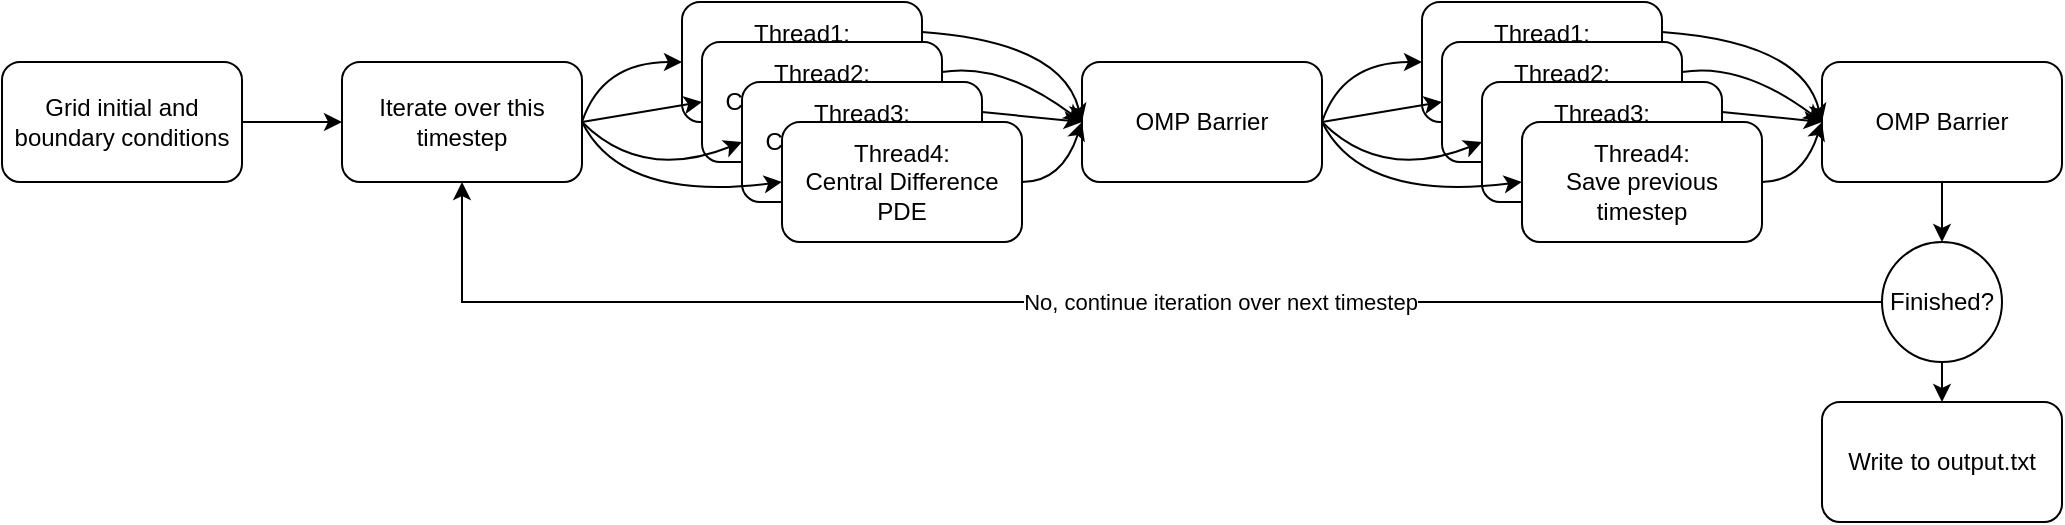 <mxfile version="17.1.2" type="device"><diagram name="Page-1" id="13e1069c-82ec-6db2-03f1-153e76fe0fe0"><mxGraphModel dx="1038" dy="578" grid="1" gridSize="10" guides="1" tooltips="1" connect="1" arrows="1" fold="1" page="1" pageScale="1" pageWidth="1100" pageHeight="850" background="none" math="0" shadow="0"><root><mxCell id="0"/><mxCell id="1" parent="0"/><mxCell id="uZxswb7CFwNlWMro-AC_-5" style="edgeStyle=orthogonalEdgeStyle;rounded=0;orthogonalLoop=1;jettySize=auto;html=1;exitX=1;exitY=0.5;exitDx=0;exitDy=0;entryX=0;entryY=0.5;entryDx=0;entryDy=0;" edge="1" parent="1" source="uZxswb7CFwNlWMro-AC_-3" target="uZxswb7CFwNlWMro-AC_-4"><mxGeometry relative="1" as="geometry"/></mxCell><mxCell id="uZxswb7CFwNlWMro-AC_-3" value="Grid initial and boundary conditions" style="rounded=1;whiteSpace=wrap;html=1;" vertex="1" parent="1"><mxGeometry x="60" y="250" width="120" height="60" as="geometry"/></mxCell><mxCell id="uZxswb7CFwNlWMro-AC_-4" value="Iterate over this timestep" style="rounded=1;whiteSpace=wrap;html=1;" vertex="1" parent="1"><mxGeometry x="230" y="250" width="120" height="60" as="geometry"/></mxCell><mxCell id="uZxswb7CFwNlWMro-AC_-6" value="Thread1:&lt;br&gt;Central Difference PDE" style="rounded=1;whiteSpace=wrap;html=1;" vertex="1" parent="1"><mxGeometry x="400" y="220" width="120" height="60" as="geometry"/></mxCell><mxCell id="uZxswb7CFwNlWMro-AC_-7" value="Thread2:&lt;br&gt;Central Difference PDE" style="rounded=1;whiteSpace=wrap;html=1;" vertex="1" parent="1"><mxGeometry x="410" y="240" width="120" height="60" as="geometry"/></mxCell><mxCell id="uZxswb7CFwNlWMro-AC_-8" value="Thread3:&lt;br&gt;Central Difference PDE" style="rounded=1;whiteSpace=wrap;html=1;" vertex="1" parent="1"><mxGeometry x="430" y="260" width="120" height="60" as="geometry"/></mxCell><mxCell id="uZxswb7CFwNlWMro-AC_-9" value="Thread4:&lt;br&gt;Central Difference PDE" style="rounded=1;whiteSpace=wrap;html=1;" vertex="1" parent="1"><mxGeometry x="450" y="280" width="120" height="60" as="geometry"/></mxCell><mxCell id="uZxswb7CFwNlWMro-AC_-10" value="Thread1:&lt;br&gt;Save previous timestep" style="rounded=1;whiteSpace=wrap;html=1;" vertex="1" parent="1"><mxGeometry x="770" y="220" width="120" height="60" as="geometry"/></mxCell><mxCell id="uZxswb7CFwNlWMro-AC_-11" value="Thread2:&lt;br&gt;Save previous timestep" style="rounded=1;whiteSpace=wrap;html=1;" vertex="1" parent="1"><mxGeometry x="780" y="240" width="120" height="60" as="geometry"/></mxCell><mxCell id="uZxswb7CFwNlWMro-AC_-12" value="Thread3:&lt;br&gt;Save previous timestep" style="rounded=1;whiteSpace=wrap;html=1;" vertex="1" parent="1"><mxGeometry x="800" y="260" width="120" height="60" as="geometry"/></mxCell><mxCell id="uZxswb7CFwNlWMro-AC_-13" value="Thread4:&lt;br&gt;Save previous timestep" style="rounded=1;whiteSpace=wrap;html=1;" vertex="1" parent="1"><mxGeometry x="820" y="280" width="120" height="60" as="geometry"/></mxCell><mxCell id="uZxswb7CFwNlWMro-AC_-14" value="" style="curved=1;endArrow=classic;html=1;rounded=0;exitX=1;exitY=0.5;exitDx=0;exitDy=0;entryX=0;entryY=0.5;entryDx=0;entryDy=0;" edge="1" parent="1" source="uZxswb7CFwNlWMro-AC_-4" target="uZxswb7CFwNlWMro-AC_-6"><mxGeometry width="50" height="50" relative="1" as="geometry"><mxPoint x="500" y="320" as="sourcePoint"/><mxPoint x="550" y="270" as="targetPoint"/><Array as="points"><mxPoint x="360" y="250"/></Array></mxGeometry></mxCell><mxCell id="uZxswb7CFwNlWMro-AC_-15" value="" style="curved=1;endArrow=classic;html=1;rounded=0;exitX=1;exitY=0.5;exitDx=0;exitDy=0;entryX=0;entryY=0.5;entryDx=0;entryDy=0;" edge="1" parent="1" source="uZxswb7CFwNlWMro-AC_-4" target="uZxswb7CFwNlWMro-AC_-9"><mxGeometry width="50" height="50" relative="1" as="geometry"><mxPoint x="360" y="350" as="sourcePoint"/><mxPoint x="410" y="320" as="targetPoint"/><Array as="points"><mxPoint x="370" y="320"/></Array></mxGeometry></mxCell><mxCell id="uZxswb7CFwNlWMro-AC_-16" value="" style="curved=1;endArrow=classic;html=1;rounded=0;entryX=0;entryY=0.5;entryDx=0;entryDy=0;" edge="1" parent="1" target="uZxswb7CFwNlWMro-AC_-8"><mxGeometry width="50" height="50" relative="1" as="geometry"><mxPoint x="350" y="280" as="sourcePoint"/><mxPoint x="460" y="320" as="targetPoint"/><Array as="points"><mxPoint x="380" y="310"/></Array></mxGeometry></mxCell><mxCell id="uZxswb7CFwNlWMro-AC_-17" value="" style="curved=1;endArrow=classic;html=1;rounded=0;entryX=0;entryY=0.5;entryDx=0;entryDy=0;" edge="1" parent="1" target="uZxswb7CFwNlWMro-AC_-7"><mxGeometry width="50" height="50" relative="1" as="geometry"><mxPoint x="350" y="280" as="sourcePoint"/><mxPoint x="440" y="300" as="targetPoint"/><Array as="points"/></mxGeometry></mxCell><mxCell id="uZxswb7CFwNlWMro-AC_-18" value="OMP Barrier" style="rounded=1;whiteSpace=wrap;html=1;" vertex="1" parent="1"><mxGeometry x="600" y="250" width="120" height="60" as="geometry"/></mxCell><mxCell id="uZxswb7CFwNlWMro-AC_-19" value="" style="curved=1;endArrow=classic;html=1;rounded=0;exitX=1;exitY=0.25;exitDx=0;exitDy=0;entryX=0;entryY=0.5;entryDx=0;entryDy=0;" edge="1" parent="1" source="uZxswb7CFwNlWMro-AC_-6" target="uZxswb7CFwNlWMro-AC_-18"><mxGeometry width="50" height="50" relative="1" as="geometry"><mxPoint x="500" y="330" as="sourcePoint"/><mxPoint x="550" y="280" as="targetPoint"/><Array as="points"><mxPoint x="590" y="240"/></Array></mxGeometry></mxCell><mxCell id="uZxswb7CFwNlWMro-AC_-20" value="" style="curved=1;endArrow=classic;html=1;rounded=0;exitX=1;exitY=0.25;exitDx=0;exitDy=0;entryX=0;entryY=0.5;entryDx=0;entryDy=0;" edge="1" parent="1" source="uZxswb7CFwNlWMro-AC_-7" target="uZxswb7CFwNlWMro-AC_-18"><mxGeometry width="50" height="50" relative="1" as="geometry"><mxPoint x="360" y="290" as="sourcePoint"/><mxPoint x="460" y="320" as="targetPoint"/><Array as="points"><mxPoint x="560" y="250"/></Array></mxGeometry></mxCell><mxCell id="uZxswb7CFwNlWMro-AC_-21" value="" style="curved=1;endArrow=classic;html=1;rounded=0;exitX=1;exitY=0.25;exitDx=0;exitDy=0;entryX=0;entryY=0.5;entryDx=0;entryDy=0;" edge="1" parent="1" source="uZxswb7CFwNlWMro-AC_-8" target="uZxswb7CFwNlWMro-AC_-18"><mxGeometry width="50" height="50" relative="1" as="geometry"><mxPoint x="370" y="300" as="sourcePoint"/><mxPoint x="600" y="280" as="targetPoint"/><Array as="points"/></mxGeometry></mxCell><mxCell id="uZxswb7CFwNlWMro-AC_-22" value="" style="curved=1;endArrow=classic;html=1;rounded=0;exitX=1;exitY=0.5;exitDx=0;exitDy=0;entryX=0;entryY=0.5;entryDx=0;entryDy=0;" edge="1" parent="1" source="uZxswb7CFwNlWMro-AC_-9" target="uZxswb7CFwNlWMro-AC_-18"><mxGeometry width="50" height="50" relative="1" as="geometry"><mxPoint x="380" y="310" as="sourcePoint"/><mxPoint x="480" y="340" as="targetPoint"/><Array as="points"><mxPoint x="590" y="310"/></Array></mxGeometry></mxCell><mxCell id="uZxswb7CFwNlWMro-AC_-24" value="" style="curved=1;endArrow=classic;html=1;rounded=0;exitX=1;exitY=0.5;exitDx=0;exitDy=0;entryX=0;entryY=0.5;entryDx=0;entryDy=0;" edge="1" parent="1"><mxGeometry width="50" height="50" relative="1" as="geometry"><mxPoint x="720" y="280" as="sourcePoint"/><mxPoint x="770" y="250" as="targetPoint"/><Array as="points"><mxPoint x="730" y="250"/></Array></mxGeometry></mxCell><mxCell id="uZxswb7CFwNlWMro-AC_-25" value="" style="curved=1;endArrow=classic;html=1;rounded=0;exitX=1;exitY=0.5;exitDx=0;exitDy=0;entryX=0;entryY=0.5;entryDx=0;entryDy=0;" edge="1" parent="1"><mxGeometry width="50" height="50" relative="1" as="geometry"><mxPoint x="720" y="280" as="sourcePoint"/><mxPoint x="820" y="310" as="targetPoint"/><Array as="points"><mxPoint x="740" y="320"/></Array></mxGeometry></mxCell><mxCell id="uZxswb7CFwNlWMro-AC_-26" value="" style="curved=1;endArrow=classic;html=1;rounded=0;entryX=0;entryY=0.5;entryDx=0;entryDy=0;" edge="1" parent="1"><mxGeometry width="50" height="50" relative="1" as="geometry"><mxPoint x="720" y="280" as="sourcePoint"/><mxPoint x="800" y="290" as="targetPoint"/><Array as="points"><mxPoint x="750" y="310"/></Array></mxGeometry></mxCell><mxCell id="uZxswb7CFwNlWMro-AC_-27" value="" style="curved=1;endArrow=classic;html=1;rounded=0;entryX=0;entryY=0.5;entryDx=0;entryDy=0;" edge="1" parent="1"><mxGeometry width="50" height="50" relative="1" as="geometry"><mxPoint x="720" y="280" as="sourcePoint"/><mxPoint x="780" y="270" as="targetPoint"/><Array as="points"/></mxGeometry></mxCell><mxCell id="uZxswb7CFwNlWMro-AC_-36" style="edgeStyle=orthogonalEdgeStyle;rounded=0;orthogonalLoop=1;jettySize=auto;html=1;exitX=0.5;exitY=1;exitDx=0;exitDy=0;entryX=0.5;entryY=0;entryDx=0;entryDy=0;" edge="1" parent="1" source="uZxswb7CFwNlWMro-AC_-28" target="uZxswb7CFwNlWMro-AC_-35"><mxGeometry relative="1" as="geometry"/></mxCell><mxCell id="uZxswb7CFwNlWMro-AC_-28" value="OMP Barrier" style="rounded=1;whiteSpace=wrap;html=1;" vertex="1" parent="1"><mxGeometry x="970" y="250" width="120" height="60" as="geometry"/></mxCell><mxCell id="uZxswb7CFwNlWMro-AC_-29" value="" style="curved=1;endArrow=classic;html=1;rounded=0;exitX=1;exitY=0.25;exitDx=0;exitDy=0;entryX=0;entryY=0.5;entryDx=0;entryDy=0;" edge="1" parent="1" target="uZxswb7CFwNlWMro-AC_-28"><mxGeometry width="50" height="50" relative="1" as="geometry"><mxPoint x="890" y="235" as="sourcePoint"/><mxPoint x="920" y="280" as="targetPoint"/><Array as="points"><mxPoint x="960" y="240"/></Array></mxGeometry></mxCell><mxCell id="uZxswb7CFwNlWMro-AC_-30" value="" style="curved=1;endArrow=classic;html=1;rounded=0;exitX=1;exitY=0.25;exitDx=0;exitDy=0;entryX=0;entryY=0.5;entryDx=0;entryDy=0;" edge="1" parent="1" target="uZxswb7CFwNlWMro-AC_-28"><mxGeometry width="50" height="50" relative="1" as="geometry"><mxPoint x="900" y="255" as="sourcePoint"/><mxPoint x="830" y="320" as="targetPoint"/><Array as="points"><mxPoint x="930" y="250"/></Array></mxGeometry></mxCell><mxCell id="uZxswb7CFwNlWMro-AC_-31" value="" style="curved=1;endArrow=classic;html=1;rounded=0;exitX=1;exitY=0.25;exitDx=0;exitDy=0;entryX=0;entryY=0.5;entryDx=0;entryDy=0;" edge="1" parent="1" target="uZxswb7CFwNlWMro-AC_-28"><mxGeometry width="50" height="50" relative="1" as="geometry"><mxPoint x="920" y="275" as="sourcePoint"/><mxPoint x="970" y="280" as="targetPoint"/><Array as="points"/></mxGeometry></mxCell><mxCell id="uZxswb7CFwNlWMro-AC_-32" value="" style="curved=1;endArrow=classic;html=1;rounded=0;exitX=1;exitY=0.5;exitDx=0;exitDy=0;entryX=0;entryY=0.5;entryDx=0;entryDy=0;" edge="1" parent="1" target="uZxswb7CFwNlWMro-AC_-28"><mxGeometry width="50" height="50" relative="1" as="geometry"><mxPoint x="940" y="310" as="sourcePoint"/><mxPoint x="850" y="340" as="targetPoint"/><Array as="points"><mxPoint x="960" y="310"/></Array></mxGeometry></mxCell><mxCell id="uZxswb7CFwNlWMro-AC_-37" style="edgeStyle=orthogonalEdgeStyle;rounded=0;orthogonalLoop=1;jettySize=auto;html=1;entryX=0.5;entryY=1;entryDx=0;entryDy=0;" edge="1" parent="1" source="uZxswb7CFwNlWMro-AC_-35" target="uZxswb7CFwNlWMro-AC_-4"><mxGeometry relative="1" as="geometry"/></mxCell><mxCell id="uZxswb7CFwNlWMro-AC_-38" value="No, continue iteration over next timestep" style="edgeLabel;html=1;align=center;verticalAlign=middle;resizable=0;points=[];" vertex="1" connectable="0" parent="uZxswb7CFwNlWMro-AC_-37"><mxGeometry x="-0.14" relative="1" as="geometry"><mxPoint as="offset"/></mxGeometry></mxCell><mxCell id="uZxswb7CFwNlWMro-AC_-41" style="edgeStyle=orthogonalEdgeStyle;rounded=0;orthogonalLoop=1;jettySize=auto;html=1;exitX=0.5;exitY=1;exitDx=0;exitDy=0;entryX=0.5;entryY=0;entryDx=0;entryDy=0;" edge="1" parent="1" source="uZxswb7CFwNlWMro-AC_-35" target="uZxswb7CFwNlWMro-AC_-40"><mxGeometry relative="1" as="geometry"/></mxCell><mxCell id="uZxswb7CFwNlWMro-AC_-35" value="Finished?" style="ellipse;whiteSpace=wrap;html=1;aspect=fixed;" vertex="1" parent="1"><mxGeometry x="1000" y="340" width="60" height="60" as="geometry"/></mxCell><mxCell id="uZxswb7CFwNlWMro-AC_-40" value="Write to output.txt" style="rounded=1;whiteSpace=wrap;html=1;" vertex="1" parent="1"><mxGeometry x="970" y="420" width="120" height="60" as="geometry"/></mxCell></root></mxGraphModel></diagram></mxfile>